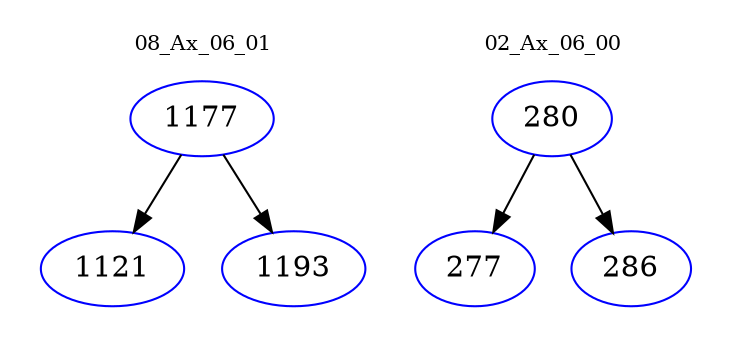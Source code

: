 digraph{
subgraph cluster_0 {
color = white
label = "08_Ax_06_01";
fontsize=10;
T0_1177 [label="1177", color="blue"]
T0_1177 -> T0_1121 [color="black"]
T0_1121 [label="1121", color="blue"]
T0_1177 -> T0_1193 [color="black"]
T0_1193 [label="1193", color="blue"]
}
subgraph cluster_1 {
color = white
label = "02_Ax_06_00";
fontsize=10;
T1_280 [label="280", color="blue"]
T1_280 -> T1_277 [color="black"]
T1_277 [label="277", color="blue"]
T1_280 -> T1_286 [color="black"]
T1_286 [label="286", color="blue"]
}
}
